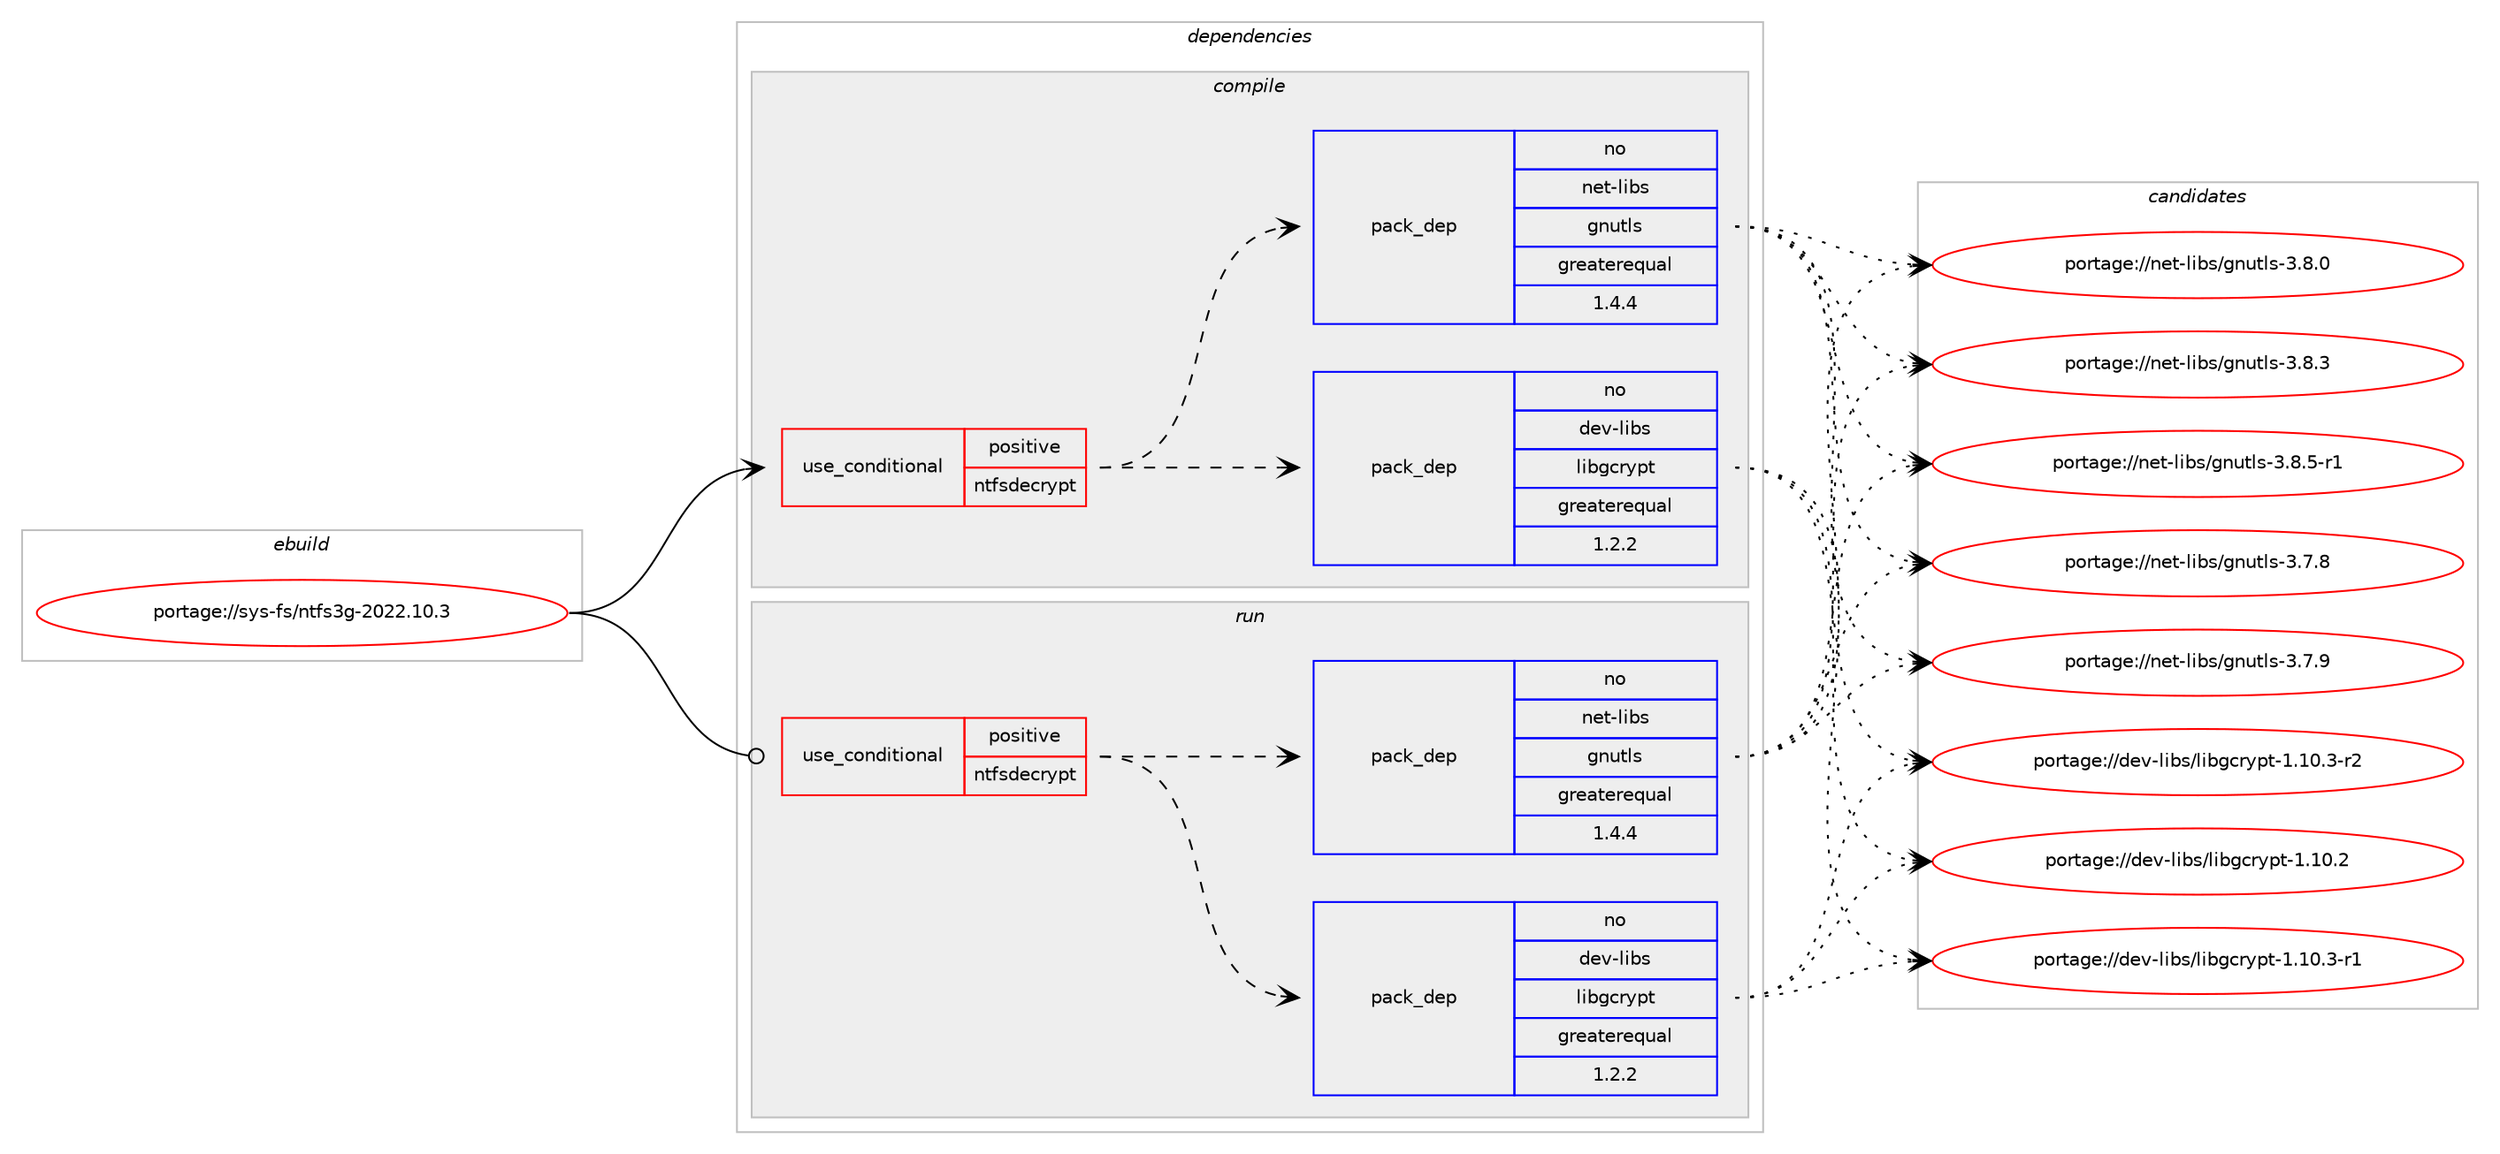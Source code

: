 digraph prolog {

# *************
# Graph options
# *************

newrank=true;
concentrate=true;
compound=true;
graph [rankdir=LR,fontname=Helvetica,fontsize=10,ranksep=1.5];#, ranksep=2.5, nodesep=0.2];
edge  [arrowhead=vee];
node  [fontname=Helvetica,fontsize=10];

# **********
# The ebuild
# **********

subgraph cluster_leftcol {
color=gray;
rank=same;
label=<<i>ebuild</i>>;
id [label="portage://sys-fs/ntfs3g-2022.10.3", color=red, width=4, href="../sys-fs/ntfs3g-2022.10.3.svg"];
}

# ****************
# The dependencies
# ****************

subgraph cluster_midcol {
color=gray;
label=<<i>dependencies</i>>;
subgraph cluster_compile {
fillcolor="#eeeeee";
style=filled;
label=<<i>compile</i>>;
subgraph cond973 {
dependency3257 [label=<<TABLE BORDER="0" CELLBORDER="1" CELLSPACING="0" CELLPADDING="4"><TR><TD ROWSPAN="3" CELLPADDING="10">use_conditional</TD></TR><TR><TD>positive</TD></TR><TR><TD>ntfsdecrypt</TD></TR></TABLE>>, shape=none, color=red];
subgraph pack2265 {
dependency3258 [label=<<TABLE BORDER="0" CELLBORDER="1" CELLSPACING="0" CELLPADDING="4" WIDTH="220"><TR><TD ROWSPAN="6" CELLPADDING="30">pack_dep</TD></TR><TR><TD WIDTH="110">no</TD></TR><TR><TD>dev-libs</TD></TR><TR><TD>libgcrypt</TD></TR><TR><TD>greaterequal</TD></TR><TR><TD>1.2.2</TD></TR></TABLE>>, shape=none, color=blue];
}
dependency3257:e -> dependency3258:w [weight=20,style="dashed",arrowhead="vee"];
subgraph pack2266 {
dependency3259 [label=<<TABLE BORDER="0" CELLBORDER="1" CELLSPACING="0" CELLPADDING="4" WIDTH="220"><TR><TD ROWSPAN="6" CELLPADDING="30">pack_dep</TD></TR><TR><TD WIDTH="110">no</TD></TR><TR><TD>net-libs</TD></TR><TR><TD>gnutls</TD></TR><TR><TD>greaterequal</TD></TR><TR><TD>1.4.4</TD></TR></TABLE>>, shape=none, color=blue];
}
dependency3257:e -> dependency3259:w [weight=20,style="dashed",arrowhead="vee"];
}
id:e -> dependency3257:w [weight=20,style="solid",arrowhead="vee"];
# *** BEGIN UNKNOWN DEPENDENCY TYPE (TODO) ***
# id -> package_dependency(portage://sys-fs/ntfs3g-2022.10.3,install,no,sys-apps,attr,none,[,,],[],[])
# *** END UNKNOWN DEPENDENCY TYPE (TODO) ***

# *** BEGIN UNKNOWN DEPENDENCY TYPE (TODO) ***
# id -> package_dependency(portage://sys-fs/ntfs3g-2022.10.3,install,no,sys-apps,util-linux,none,[,,],[slot(0),equal],[])
# *** END UNKNOWN DEPENDENCY TYPE (TODO) ***

}
subgraph cluster_compileandrun {
fillcolor="#eeeeee";
style=filled;
label=<<i>compile and run</i>>;
}
subgraph cluster_run {
fillcolor="#eeeeee";
style=filled;
label=<<i>run</i>>;
subgraph cond974 {
dependency3260 [label=<<TABLE BORDER="0" CELLBORDER="1" CELLSPACING="0" CELLPADDING="4"><TR><TD ROWSPAN="3" CELLPADDING="10">use_conditional</TD></TR><TR><TD>positive</TD></TR><TR><TD>ntfsdecrypt</TD></TR></TABLE>>, shape=none, color=red];
subgraph pack2267 {
dependency3261 [label=<<TABLE BORDER="0" CELLBORDER="1" CELLSPACING="0" CELLPADDING="4" WIDTH="220"><TR><TD ROWSPAN="6" CELLPADDING="30">pack_dep</TD></TR><TR><TD WIDTH="110">no</TD></TR><TR><TD>dev-libs</TD></TR><TR><TD>libgcrypt</TD></TR><TR><TD>greaterequal</TD></TR><TR><TD>1.2.2</TD></TR></TABLE>>, shape=none, color=blue];
}
dependency3260:e -> dependency3261:w [weight=20,style="dashed",arrowhead="vee"];
subgraph pack2268 {
dependency3262 [label=<<TABLE BORDER="0" CELLBORDER="1" CELLSPACING="0" CELLPADDING="4" WIDTH="220"><TR><TD ROWSPAN="6" CELLPADDING="30">pack_dep</TD></TR><TR><TD WIDTH="110">no</TD></TR><TR><TD>net-libs</TD></TR><TR><TD>gnutls</TD></TR><TR><TD>greaterequal</TD></TR><TR><TD>1.4.4</TD></TR></TABLE>>, shape=none, color=blue];
}
dependency3260:e -> dependency3262:w [weight=20,style="dashed",arrowhead="vee"];
}
id:e -> dependency3260:w [weight=20,style="solid",arrowhead="odot"];
# *** BEGIN UNKNOWN DEPENDENCY TYPE (TODO) ***
# id -> package_dependency(portage://sys-fs/ntfs3g-2022.10.3,run,no,sys-apps,util-linux,none,[,,],[slot(0),equal],[])
# *** END UNKNOWN DEPENDENCY TYPE (TODO) ***

}
}

# **************
# The candidates
# **************

subgraph cluster_choices {
rank=same;
color=gray;
label=<<i>candidates</i>>;

subgraph choice2265 {
color=black;
nodesep=1;
choice100101118451081059811547108105981039911412111211645494649484650 [label="portage://dev-libs/libgcrypt-1.10.2", color=red, width=4,href="../dev-libs/libgcrypt-1.10.2.svg"];
choice1001011184510810598115471081059810399114121112116454946494846514511449 [label="portage://dev-libs/libgcrypt-1.10.3-r1", color=red, width=4,href="../dev-libs/libgcrypt-1.10.3-r1.svg"];
choice1001011184510810598115471081059810399114121112116454946494846514511450 [label="portage://dev-libs/libgcrypt-1.10.3-r2", color=red, width=4,href="../dev-libs/libgcrypt-1.10.3-r2.svg"];
dependency3258:e -> choice100101118451081059811547108105981039911412111211645494649484650:w [style=dotted,weight="100"];
dependency3258:e -> choice1001011184510810598115471081059810399114121112116454946494846514511449:w [style=dotted,weight="100"];
dependency3258:e -> choice1001011184510810598115471081059810399114121112116454946494846514511450:w [style=dotted,weight="100"];
}
subgraph choice2266 {
color=black;
nodesep=1;
choice110101116451081059811547103110117116108115455146554656 [label="portage://net-libs/gnutls-3.7.8", color=red, width=4,href="../net-libs/gnutls-3.7.8.svg"];
choice110101116451081059811547103110117116108115455146554657 [label="portage://net-libs/gnutls-3.7.9", color=red, width=4,href="../net-libs/gnutls-3.7.9.svg"];
choice110101116451081059811547103110117116108115455146564648 [label="portage://net-libs/gnutls-3.8.0", color=red, width=4,href="../net-libs/gnutls-3.8.0.svg"];
choice110101116451081059811547103110117116108115455146564651 [label="portage://net-libs/gnutls-3.8.3", color=red, width=4,href="../net-libs/gnutls-3.8.3.svg"];
choice1101011164510810598115471031101171161081154551465646534511449 [label="portage://net-libs/gnutls-3.8.5-r1", color=red, width=4,href="../net-libs/gnutls-3.8.5-r1.svg"];
dependency3259:e -> choice110101116451081059811547103110117116108115455146554656:w [style=dotted,weight="100"];
dependency3259:e -> choice110101116451081059811547103110117116108115455146554657:w [style=dotted,weight="100"];
dependency3259:e -> choice110101116451081059811547103110117116108115455146564648:w [style=dotted,weight="100"];
dependency3259:e -> choice110101116451081059811547103110117116108115455146564651:w [style=dotted,weight="100"];
dependency3259:e -> choice1101011164510810598115471031101171161081154551465646534511449:w [style=dotted,weight="100"];
}
subgraph choice2267 {
color=black;
nodesep=1;
choice100101118451081059811547108105981039911412111211645494649484650 [label="portage://dev-libs/libgcrypt-1.10.2", color=red, width=4,href="../dev-libs/libgcrypt-1.10.2.svg"];
choice1001011184510810598115471081059810399114121112116454946494846514511449 [label="portage://dev-libs/libgcrypt-1.10.3-r1", color=red, width=4,href="../dev-libs/libgcrypt-1.10.3-r1.svg"];
choice1001011184510810598115471081059810399114121112116454946494846514511450 [label="portage://dev-libs/libgcrypt-1.10.3-r2", color=red, width=4,href="../dev-libs/libgcrypt-1.10.3-r2.svg"];
dependency3261:e -> choice100101118451081059811547108105981039911412111211645494649484650:w [style=dotted,weight="100"];
dependency3261:e -> choice1001011184510810598115471081059810399114121112116454946494846514511449:w [style=dotted,weight="100"];
dependency3261:e -> choice1001011184510810598115471081059810399114121112116454946494846514511450:w [style=dotted,weight="100"];
}
subgraph choice2268 {
color=black;
nodesep=1;
choice110101116451081059811547103110117116108115455146554656 [label="portage://net-libs/gnutls-3.7.8", color=red, width=4,href="../net-libs/gnutls-3.7.8.svg"];
choice110101116451081059811547103110117116108115455146554657 [label="portage://net-libs/gnutls-3.7.9", color=red, width=4,href="../net-libs/gnutls-3.7.9.svg"];
choice110101116451081059811547103110117116108115455146564648 [label="portage://net-libs/gnutls-3.8.0", color=red, width=4,href="../net-libs/gnutls-3.8.0.svg"];
choice110101116451081059811547103110117116108115455146564651 [label="portage://net-libs/gnutls-3.8.3", color=red, width=4,href="../net-libs/gnutls-3.8.3.svg"];
choice1101011164510810598115471031101171161081154551465646534511449 [label="portage://net-libs/gnutls-3.8.5-r1", color=red, width=4,href="../net-libs/gnutls-3.8.5-r1.svg"];
dependency3262:e -> choice110101116451081059811547103110117116108115455146554656:w [style=dotted,weight="100"];
dependency3262:e -> choice110101116451081059811547103110117116108115455146554657:w [style=dotted,weight="100"];
dependency3262:e -> choice110101116451081059811547103110117116108115455146564648:w [style=dotted,weight="100"];
dependency3262:e -> choice110101116451081059811547103110117116108115455146564651:w [style=dotted,weight="100"];
dependency3262:e -> choice1101011164510810598115471031101171161081154551465646534511449:w [style=dotted,weight="100"];
}
}

}
